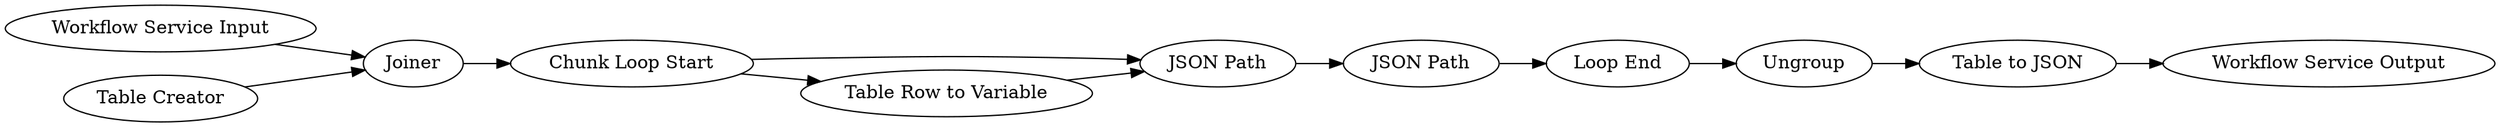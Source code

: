 digraph {
	"7455899245470530579_116" [label="JSON Path"]
	"7455899245470530579_123" [label="JSON Path"]
	"7455899245470530579_130" [label="Workflow Service Output"]
	"7455899245470530579_126" [label="Workflow Service Input"]
	"7455899245470530579_113" [label=Joiner]
	"7455899245470530579_115" [label="Table Row to Variable"]
	"7455899245470530579_124" [label=Ungroup]
	"7455899245470530579_117" [label="Loop End"]
	"7455899245470530579_104" [label="Table Creator"]
	"7455899245470530579_114" [label="Chunk Loop Start"]
	"7455899245470530579_129" [label="Table to JSON"]
	"7455899245470530579_115" -> "7455899245470530579_116"
	"7455899245470530579_126" -> "7455899245470530579_113"
	"7455899245470530579_104" -> "7455899245470530579_113"
	"7455899245470530579_116" -> "7455899245470530579_123"
	"7455899245470530579_123" -> "7455899245470530579_117"
	"7455899245470530579_113" -> "7455899245470530579_114"
	"7455899245470530579_124" -> "7455899245470530579_129"
	"7455899245470530579_129" -> "7455899245470530579_130"
	"7455899245470530579_117" -> "7455899245470530579_124"
	"7455899245470530579_114" -> "7455899245470530579_115"
	"7455899245470530579_114" -> "7455899245470530579_116"
	rankdir=LR
}
